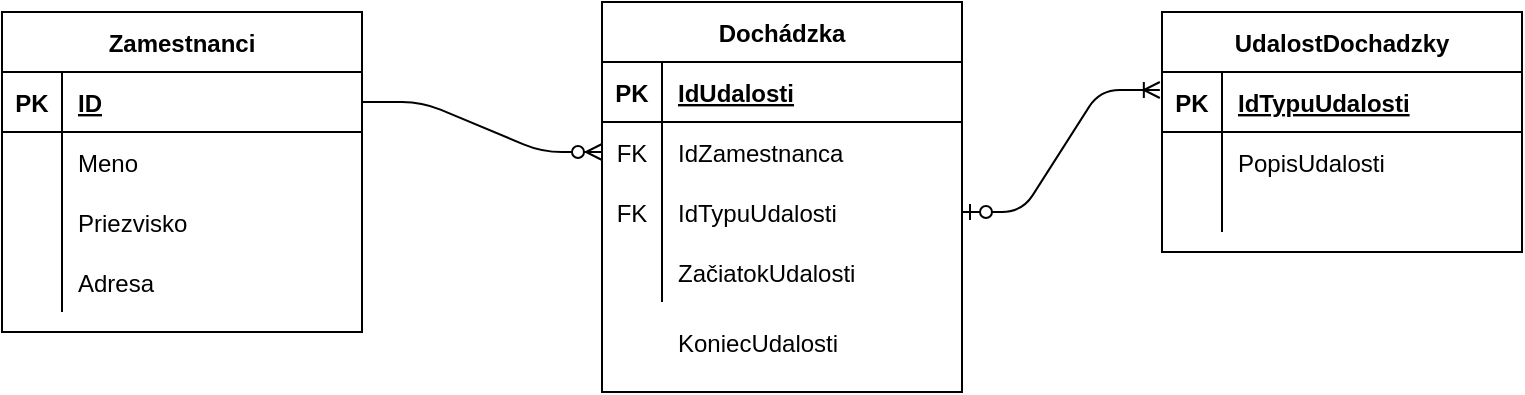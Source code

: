 <mxfile version="14.5.1" type="github">
  <diagram id="LVMghvrP4SRDXmqGyiI3" name="Page-1">
    <mxGraphModel dx="1422" dy="882" grid="1" gridSize="10" guides="1" tooltips="1" connect="1" arrows="1" fold="1" page="1" pageScale="1" pageWidth="827" pageHeight="1169" math="0" shadow="0">
      <root>
        <mxCell id="0" />
        <mxCell id="1" parent="0" />
        <mxCell id="wgsEBhQx14R15GJkMv_0-1" value="Zamestnanci" style="shape=table;startSize=30;container=1;collapsible=1;childLayout=tableLayout;fixedRows=1;rowLines=0;fontStyle=1;align=center;resizeLast=1;" vertex="1" parent="1">
          <mxGeometry x="40" y="210" width="180" height="160" as="geometry" />
        </mxCell>
        <mxCell id="wgsEBhQx14R15GJkMv_0-2" value="" style="shape=partialRectangle;collapsible=0;dropTarget=0;pointerEvents=0;fillColor=none;top=0;left=0;bottom=1;right=0;points=[[0,0.5],[1,0.5]];portConstraint=eastwest;" vertex="1" parent="wgsEBhQx14R15GJkMv_0-1">
          <mxGeometry y="30" width="180" height="30" as="geometry" />
        </mxCell>
        <mxCell id="wgsEBhQx14R15GJkMv_0-3" value="PK" style="shape=partialRectangle;connectable=0;fillColor=none;top=0;left=0;bottom=0;right=0;fontStyle=1;overflow=hidden;" vertex="1" parent="wgsEBhQx14R15GJkMv_0-2">
          <mxGeometry width="30" height="30" as="geometry" />
        </mxCell>
        <mxCell id="wgsEBhQx14R15GJkMv_0-4" value="ID" style="shape=partialRectangle;connectable=0;fillColor=none;top=0;left=0;bottom=0;right=0;align=left;spacingLeft=6;fontStyle=5;overflow=hidden;" vertex="1" parent="wgsEBhQx14R15GJkMv_0-2">
          <mxGeometry x="30" width="150" height="30" as="geometry" />
        </mxCell>
        <mxCell id="wgsEBhQx14R15GJkMv_0-5" value="" style="shape=partialRectangle;collapsible=0;dropTarget=0;pointerEvents=0;fillColor=none;top=0;left=0;bottom=0;right=0;points=[[0,0.5],[1,0.5]];portConstraint=eastwest;" vertex="1" parent="wgsEBhQx14R15GJkMv_0-1">
          <mxGeometry y="60" width="180" height="30" as="geometry" />
        </mxCell>
        <mxCell id="wgsEBhQx14R15GJkMv_0-6" value="" style="shape=partialRectangle;connectable=0;fillColor=none;top=0;left=0;bottom=0;right=0;editable=1;overflow=hidden;" vertex="1" parent="wgsEBhQx14R15GJkMv_0-5">
          <mxGeometry width="30" height="30" as="geometry" />
        </mxCell>
        <mxCell id="wgsEBhQx14R15GJkMv_0-7" value="Meno" style="shape=partialRectangle;connectable=0;fillColor=none;top=0;left=0;bottom=0;right=0;align=left;spacingLeft=6;overflow=hidden;" vertex="1" parent="wgsEBhQx14R15GJkMv_0-5">
          <mxGeometry x="30" width="150" height="30" as="geometry" />
        </mxCell>
        <mxCell id="wgsEBhQx14R15GJkMv_0-8" value="" style="shape=partialRectangle;collapsible=0;dropTarget=0;pointerEvents=0;fillColor=none;top=0;left=0;bottom=0;right=0;points=[[0,0.5],[1,0.5]];portConstraint=eastwest;" vertex="1" parent="wgsEBhQx14R15GJkMv_0-1">
          <mxGeometry y="90" width="180" height="30" as="geometry" />
        </mxCell>
        <mxCell id="wgsEBhQx14R15GJkMv_0-9" value="" style="shape=partialRectangle;connectable=0;fillColor=none;top=0;left=0;bottom=0;right=0;editable=1;overflow=hidden;" vertex="1" parent="wgsEBhQx14R15GJkMv_0-8">
          <mxGeometry width="30" height="30" as="geometry" />
        </mxCell>
        <mxCell id="wgsEBhQx14R15GJkMv_0-10" value="Priezvisko" style="shape=partialRectangle;connectable=0;fillColor=none;top=0;left=0;bottom=0;right=0;align=left;spacingLeft=6;overflow=hidden;" vertex="1" parent="wgsEBhQx14R15GJkMv_0-8">
          <mxGeometry x="30" width="150" height="30" as="geometry" />
        </mxCell>
        <mxCell id="wgsEBhQx14R15GJkMv_0-11" value="" style="shape=partialRectangle;collapsible=0;dropTarget=0;pointerEvents=0;fillColor=none;top=0;left=0;bottom=0;right=0;points=[[0,0.5],[1,0.5]];portConstraint=eastwest;" vertex="1" parent="wgsEBhQx14R15GJkMv_0-1">
          <mxGeometry y="120" width="180" height="30" as="geometry" />
        </mxCell>
        <mxCell id="wgsEBhQx14R15GJkMv_0-12" value="" style="shape=partialRectangle;connectable=0;fillColor=none;top=0;left=0;bottom=0;right=0;editable=1;overflow=hidden;" vertex="1" parent="wgsEBhQx14R15GJkMv_0-11">
          <mxGeometry width="30" height="30" as="geometry" />
        </mxCell>
        <mxCell id="wgsEBhQx14R15GJkMv_0-13" value="Adresa" style="shape=partialRectangle;connectable=0;fillColor=none;top=0;left=0;bottom=0;right=0;align=left;spacingLeft=6;overflow=hidden;" vertex="1" parent="wgsEBhQx14R15GJkMv_0-11">
          <mxGeometry x="30" width="150" height="30" as="geometry" />
        </mxCell>
        <mxCell id="wgsEBhQx14R15GJkMv_0-14" value="Dochádzka" style="shape=table;startSize=30;container=1;collapsible=1;childLayout=tableLayout;fixedRows=1;rowLines=0;fontStyle=1;align=center;resizeLast=1;" vertex="1" parent="1">
          <mxGeometry x="340" y="205" width="180" height="195" as="geometry" />
        </mxCell>
        <mxCell id="wgsEBhQx14R15GJkMv_0-15" value="" style="shape=partialRectangle;collapsible=0;dropTarget=0;pointerEvents=0;fillColor=none;top=0;left=0;bottom=1;right=0;points=[[0,0.5],[1,0.5]];portConstraint=eastwest;" vertex="1" parent="wgsEBhQx14R15GJkMv_0-14">
          <mxGeometry y="30" width="180" height="30" as="geometry" />
        </mxCell>
        <mxCell id="wgsEBhQx14R15GJkMv_0-16" value="PK" style="shape=partialRectangle;connectable=0;fillColor=none;top=0;left=0;bottom=0;right=0;fontStyle=1;overflow=hidden;" vertex="1" parent="wgsEBhQx14R15GJkMv_0-15">
          <mxGeometry width="30" height="30" as="geometry" />
        </mxCell>
        <mxCell id="wgsEBhQx14R15GJkMv_0-17" value="IdUdalosti" style="shape=partialRectangle;connectable=0;fillColor=none;top=0;left=0;bottom=0;right=0;align=left;spacingLeft=6;fontStyle=5;overflow=hidden;" vertex="1" parent="wgsEBhQx14R15GJkMv_0-15">
          <mxGeometry x="30" width="150" height="30" as="geometry" />
        </mxCell>
        <mxCell id="wgsEBhQx14R15GJkMv_0-18" value="" style="shape=partialRectangle;collapsible=0;dropTarget=0;pointerEvents=0;fillColor=none;top=0;left=0;bottom=0;right=0;points=[[0,0.5],[1,0.5]];portConstraint=eastwest;" vertex="1" parent="wgsEBhQx14R15GJkMv_0-14">
          <mxGeometry y="60" width="180" height="30" as="geometry" />
        </mxCell>
        <mxCell id="wgsEBhQx14R15GJkMv_0-19" value="FK" style="shape=partialRectangle;connectable=0;fillColor=none;top=0;left=0;bottom=0;right=0;editable=1;overflow=hidden;" vertex="1" parent="wgsEBhQx14R15GJkMv_0-18">
          <mxGeometry width="30" height="30" as="geometry" />
        </mxCell>
        <mxCell id="wgsEBhQx14R15GJkMv_0-20" value="IdZamestnanca" style="shape=partialRectangle;connectable=0;fillColor=none;top=0;left=0;bottom=0;right=0;align=left;spacingLeft=6;overflow=hidden;" vertex="1" parent="wgsEBhQx14R15GJkMv_0-18">
          <mxGeometry x="30" width="150" height="30" as="geometry" />
        </mxCell>
        <mxCell id="wgsEBhQx14R15GJkMv_0-21" value="" style="shape=partialRectangle;collapsible=0;dropTarget=0;pointerEvents=0;fillColor=none;top=0;left=0;bottom=0;right=0;points=[[0,0.5],[1,0.5]];portConstraint=eastwest;" vertex="1" parent="wgsEBhQx14R15GJkMv_0-14">
          <mxGeometry y="90" width="180" height="30" as="geometry" />
        </mxCell>
        <mxCell id="wgsEBhQx14R15GJkMv_0-22" value="FK" style="shape=partialRectangle;connectable=0;fillColor=none;top=0;left=0;bottom=0;right=0;editable=1;overflow=hidden;" vertex="1" parent="wgsEBhQx14R15GJkMv_0-21">
          <mxGeometry width="30" height="30" as="geometry" />
        </mxCell>
        <mxCell id="wgsEBhQx14R15GJkMv_0-23" value="IdTypuUdalosti" style="shape=partialRectangle;connectable=0;fillColor=none;top=0;left=0;bottom=0;right=0;align=left;spacingLeft=6;overflow=hidden;" vertex="1" parent="wgsEBhQx14R15GJkMv_0-21">
          <mxGeometry x="30" width="150" height="30" as="geometry" />
        </mxCell>
        <mxCell id="wgsEBhQx14R15GJkMv_0-24" value="" style="shape=partialRectangle;collapsible=0;dropTarget=0;pointerEvents=0;fillColor=none;top=0;left=0;bottom=0;right=0;points=[[0,0.5],[1,0.5]];portConstraint=eastwest;" vertex="1" parent="wgsEBhQx14R15GJkMv_0-14">
          <mxGeometry y="120" width="180" height="30" as="geometry" />
        </mxCell>
        <mxCell id="wgsEBhQx14R15GJkMv_0-25" value="" style="shape=partialRectangle;connectable=0;fillColor=none;top=0;left=0;bottom=0;right=0;editable=1;overflow=hidden;" vertex="1" parent="wgsEBhQx14R15GJkMv_0-24">
          <mxGeometry width="30" height="30" as="geometry" />
        </mxCell>
        <mxCell id="wgsEBhQx14R15GJkMv_0-26" value="ZačiatokUdalosti" style="shape=partialRectangle;connectable=0;fillColor=none;top=0;left=0;bottom=0;right=0;align=left;spacingLeft=6;overflow=hidden;" vertex="1" parent="wgsEBhQx14R15GJkMv_0-24">
          <mxGeometry x="30" width="150" height="30" as="geometry" />
        </mxCell>
        <mxCell id="wgsEBhQx14R15GJkMv_0-35" value="UdalostDochadzky" style="shape=table;startSize=30;container=1;collapsible=1;childLayout=tableLayout;fixedRows=1;rowLines=0;fontStyle=1;align=center;resizeLast=1;" vertex="1" parent="1">
          <mxGeometry x="620" y="210" width="180" height="120" as="geometry" />
        </mxCell>
        <mxCell id="wgsEBhQx14R15GJkMv_0-36" value="" style="shape=partialRectangle;collapsible=0;dropTarget=0;pointerEvents=0;fillColor=none;top=0;left=0;bottom=1;right=0;points=[[0,0.5],[1,0.5]];portConstraint=eastwest;" vertex="1" parent="wgsEBhQx14R15GJkMv_0-35">
          <mxGeometry y="30" width="180" height="30" as="geometry" />
        </mxCell>
        <mxCell id="wgsEBhQx14R15GJkMv_0-37" value="PK" style="shape=partialRectangle;connectable=0;fillColor=none;top=0;left=0;bottom=0;right=0;fontStyle=1;overflow=hidden;" vertex="1" parent="wgsEBhQx14R15GJkMv_0-36">
          <mxGeometry width="30" height="30" as="geometry" />
        </mxCell>
        <mxCell id="wgsEBhQx14R15GJkMv_0-38" value="IdTypuUdalosti" style="shape=partialRectangle;connectable=0;fillColor=none;top=0;left=0;bottom=0;right=0;align=left;spacingLeft=6;fontStyle=5;overflow=hidden;" vertex="1" parent="wgsEBhQx14R15GJkMv_0-36">
          <mxGeometry x="30" width="150" height="30" as="geometry" />
        </mxCell>
        <mxCell id="wgsEBhQx14R15GJkMv_0-39" value="" style="shape=partialRectangle;collapsible=0;dropTarget=0;pointerEvents=0;fillColor=none;top=0;left=0;bottom=0;right=0;points=[[0,0.5],[1,0.5]];portConstraint=eastwest;" vertex="1" parent="wgsEBhQx14R15GJkMv_0-35">
          <mxGeometry y="60" width="180" height="30" as="geometry" />
        </mxCell>
        <mxCell id="wgsEBhQx14R15GJkMv_0-40" value="" style="shape=partialRectangle;connectable=0;fillColor=none;top=0;left=0;bottom=0;right=0;editable=1;overflow=hidden;" vertex="1" parent="wgsEBhQx14R15GJkMv_0-39">
          <mxGeometry width="30" height="30" as="geometry" />
        </mxCell>
        <mxCell id="wgsEBhQx14R15GJkMv_0-41" value="PopisUdalosti" style="shape=partialRectangle;connectable=0;fillColor=none;top=0;left=0;bottom=0;right=0;align=left;spacingLeft=6;overflow=hidden;" vertex="1" parent="wgsEBhQx14R15GJkMv_0-39">
          <mxGeometry x="30" width="150" height="30" as="geometry" />
        </mxCell>
        <mxCell id="wgsEBhQx14R15GJkMv_0-42" value="" style="shape=partialRectangle;collapsible=0;dropTarget=0;pointerEvents=0;fillColor=none;top=0;left=0;bottom=0;right=0;points=[[0,0.5],[1,0.5]];portConstraint=eastwest;" vertex="1" parent="wgsEBhQx14R15GJkMv_0-35">
          <mxGeometry y="90" width="180" height="20" as="geometry" />
        </mxCell>
        <mxCell id="wgsEBhQx14R15GJkMv_0-43" value="" style="shape=partialRectangle;connectable=0;fillColor=none;top=0;left=0;bottom=0;right=0;editable=1;overflow=hidden;" vertex="1" parent="wgsEBhQx14R15GJkMv_0-42">
          <mxGeometry width="30" height="20" as="geometry" />
        </mxCell>
        <mxCell id="wgsEBhQx14R15GJkMv_0-44" value="" style="shape=partialRectangle;connectable=0;fillColor=none;top=0;left=0;bottom=0;right=0;align=left;spacingLeft=6;overflow=hidden;" vertex="1" parent="wgsEBhQx14R15GJkMv_0-42">
          <mxGeometry x="30" width="150" height="20" as="geometry" />
        </mxCell>
        <mxCell id="wgsEBhQx14R15GJkMv_0-50" value="KoniecUdalosti" style="shape=partialRectangle;connectable=0;fillColor=none;top=0;left=0;bottom=0;right=0;align=left;spacingLeft=6;overflow=hidden;" vertex="1" parent="1">
          <mxGeometry x="370" y="360" width="150" height="30" as="geometry" />
        </mxCell>
        <mxCell id="wgsEBhQx14R15GJkMv_0-51" value="" style="edgeStyle=entityRelationEdgeStyle;fontSize=12;html=1;endArrow=ERzeroToMany;endFill=1;exitX=1;exitY=0.5;exitDx=0;exitDy=0;entryX=0;entryY=0.5;entryDx=0;entryDy=0;" edge="1" parent="1" source="wgsEBhQx14R15GJkMv_0-2" target="wgsEBhQx14R15GJkMv_0-18">
          <mxGeometry width="100" height="100" relative="1" as="geometry">
            <mxPoint x="240" y="350" as="sourcePoint" />
            <mxPoint x="340" y="250" as="targetPoint" />
          </mxGeometry>
        </mxCell>
        <mxCell id="wgsEBhQx14R15GJkMv_0-52" value="" style="edgeStyle=entityRelationEdgeStyle;fontSize=12;html=1;endArrow=ERoneToMany;startArrow=ERzeroToOne;exitX=1;exitY=0.5;exitDx=0;exitDy=0;entryX=-0.006;entryY=0.3;entryDx=0;entryDy=0;entryPerimeter=0;" edge="1" parent="1" source="wgsEBhQx14R15GJkMv_0-21" target="wgsEBhQx14R15GJkMv_0-36">
          <mxGeometry width="100" height="100" relative="1" as="geometry">
            <mxPoint x="570" y="500" as="sourcePoint" />
            <mxPoint x="670" y="400" as="targetPoint" />
          </mxGeometry>
        </mxCell>
      </root>
    </mxGraphModel>
  </diagram>
</mxfile>
